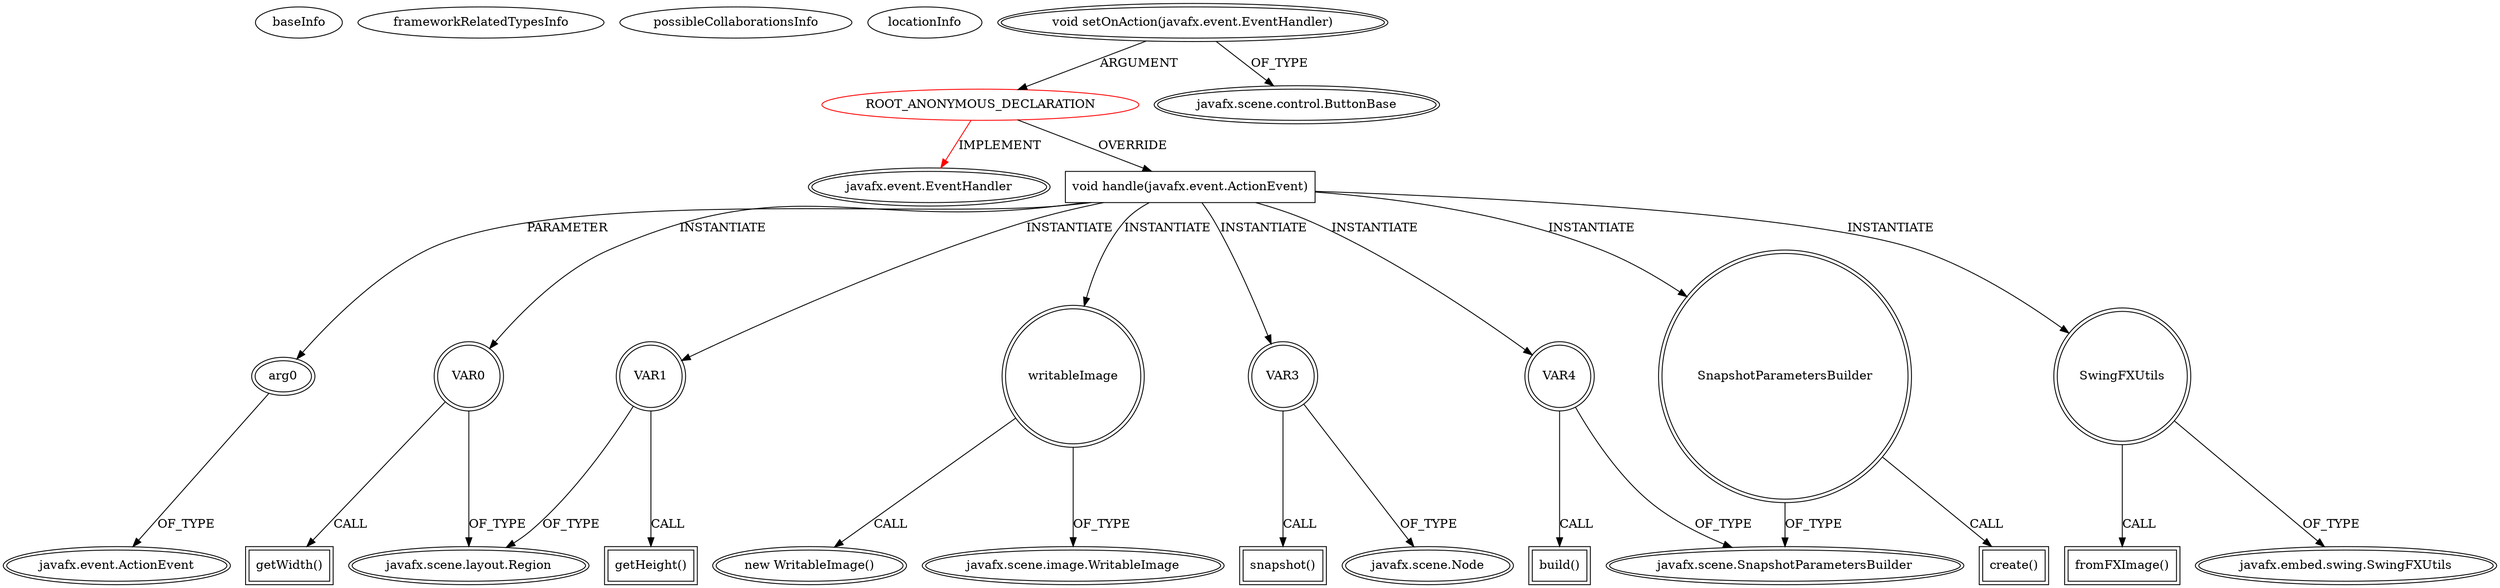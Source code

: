 digraph {
baseInfo[graphId=527,category="extension_graph",isAnonymous=true,possibleRelation=false]
frameworkRelatedTypesInfo[0="javafx.event.EventHandler"]
possibleCollaborationsInfo[]
locationInfo[projectName="HioLeong-DrawApp",filePath="/HioLeong-DrawApp/DrawApp-master/src/main/java/comp2013/hleong/drawapp/DrawApp.java",contextSignature="void init(javafx.stage.Stage)",graphId="527"]
0[label="ROOT_ANONYMOUS_DECLARATION",vertexType="ROOT_ANONYMOUS_DECLARATION",isFrameworkType=false,color=red]
1[label="javafx.event.EventHandler",vertexType="FRAMEWORK_INTERFACE_TYPE",isFrameworkType=true,peripheries=2]
2[label="void setOnAction(javafx.event.EventHandler)",vertexType="OUTSIDE_CALL",isFrameworkType=true,peripheries=2]
3[label="javafx.scene.control.ButtonBase",vertexType="FRAMEWORK_CLASS_TYPE",isFrameworkType=true,peripheries=2]
4[label="void handle(javafx.event.ActionEvent)",vertexType="OVERRIDING_METHOD_DECLARATION",isFrameworkType=false,shape=box]
5[label="arg0",vertexType="PARAMETER_DECLARATION",isFrameworkType=true,peripheries=2]
6[label="javafx.event.ActionEvent",vertexType="FRAMEWORK_CLASS_TYPE",isFrameworkType=true,peripheries=2]
7[label="VAR0",vertexType="VARIABLE_EXPRESION",isFrameworkType=true,peripheries=2,shape=circle]
9[label="javafx.scene.layout.Region",vertexType="FRAMEWORK_CLASS_TYPE",isFrameworkType=true,peripheries=2]
8[label="getWidth()",vertexType="INSIDE_CALL",isFrameworkType=true,peripheries=2,shape=box]
10[label="VAR1",vertexType="VARIABLE_EXPRESION",isFrameworkType=true,peripheries=2,shape=circle]
11[label="getHeight()",vertexType="INSIDE_CALL",isFrameworkType=true,peripheries=2,shape=box]
14[label="writableImage",vertexType="VARIABLE_EXPRESION",isFrameworkType=true,peripheries=2,shape=circle]
15[label="javafx.scene.image.WritableImage",vertexType="FRAMEWORK_CLASS_TYPE",isFrameworkType=true,peripheries=2]
13[label="new WritableImage()",vertexType="CONSTRUCTOR_CALL",isFrameworkType=true,peripheries=2]
16[label="VAR3",vertexType="VARIABLE_EXPRESION",isFrameworkType=true,peripheries=2,shape=circle]
18[label="javafx.scene.Node",vertexType="FRAMEWORK_CLASS_TYPE",isFrameworkType=true,peripheries=2]
17[label="snapshot()",vertexType="INSIDE_CALL",isFrameworkType=true,peripheries=2,shape=box]
19[label="VAR4",vertexType="VARIABLE_EXPRESION",isFrameworkType=true,peripheries=2,shape=circle]
21[label="javafx.scene.SnapshotParametersBuilder",vertexType="FRAMEWORK_CLASS_TYPE",isFrameworkType=true,peripheries=2]
20[label="build()",vertexType="INSIDE_CALL",isFrameworkType=true,peripheries=2,shape=box]
22[label="SnapshotParametersBuilder",vertexType="VARIABLE_EXPRESION",isFrameworkType=true,peripheries=2,shape=circle]
23[label="create()",vertexType="INSIDE_CALL",isFrameworkType=true,peripheries=2,shape=box]
25[label="SwingFXUtils",vertexType="VARIABLE_EXPRESION",isFrameworkType=true,peripheries=2,shape=circle]
27[label="javafx.embed.swing.SwingFXUtils",vertexType="FRAMEWORK_CLASS_TYPE",isFrameworkType=true,peripheries=2]
26[label="fromFXImage()",vertexType="INSIDE_CALL",isFrameworkType=true,peripheries=2,shape=box]
0->1[label="IMPLEMENT",color=red]
2->0[label="ARGUMENT"]
2->3[label="OF_TYPE"]
0->4[label="OVERRIDE"]
5->6[label="OF_TYPE"]
4->5[label="PARAMETER"]
4->7[label="INSTANTIATE"]
7->9[label="OF_TYPE"]
7->8[label="CALL"]
4->10[label="INSTANTIATE"]
10->9[label="OF_TYPE"]
10->11[label="CALL"]
4->14[label="INSTANTIATE"]
14->15[label="OF_TYPE"]
14->13[label="CALL"]
4->16[label="INSTANTIATE"]
16->18[label="OF_TYPE"]
16->17[label="CALL"]
4->19[label="INSTANTIATE"]
19->21[label="OF_TYPE"]
19->20[label="CALL"]
4->22[label="INSTANTIATE"]
22->21[label="OF_TYPE"]
22->23[label="CALL"]
4->25[label="INSTANTIATE"]
25->27[label="OF_TYPE"]
25->26[label="CALL"]
}
